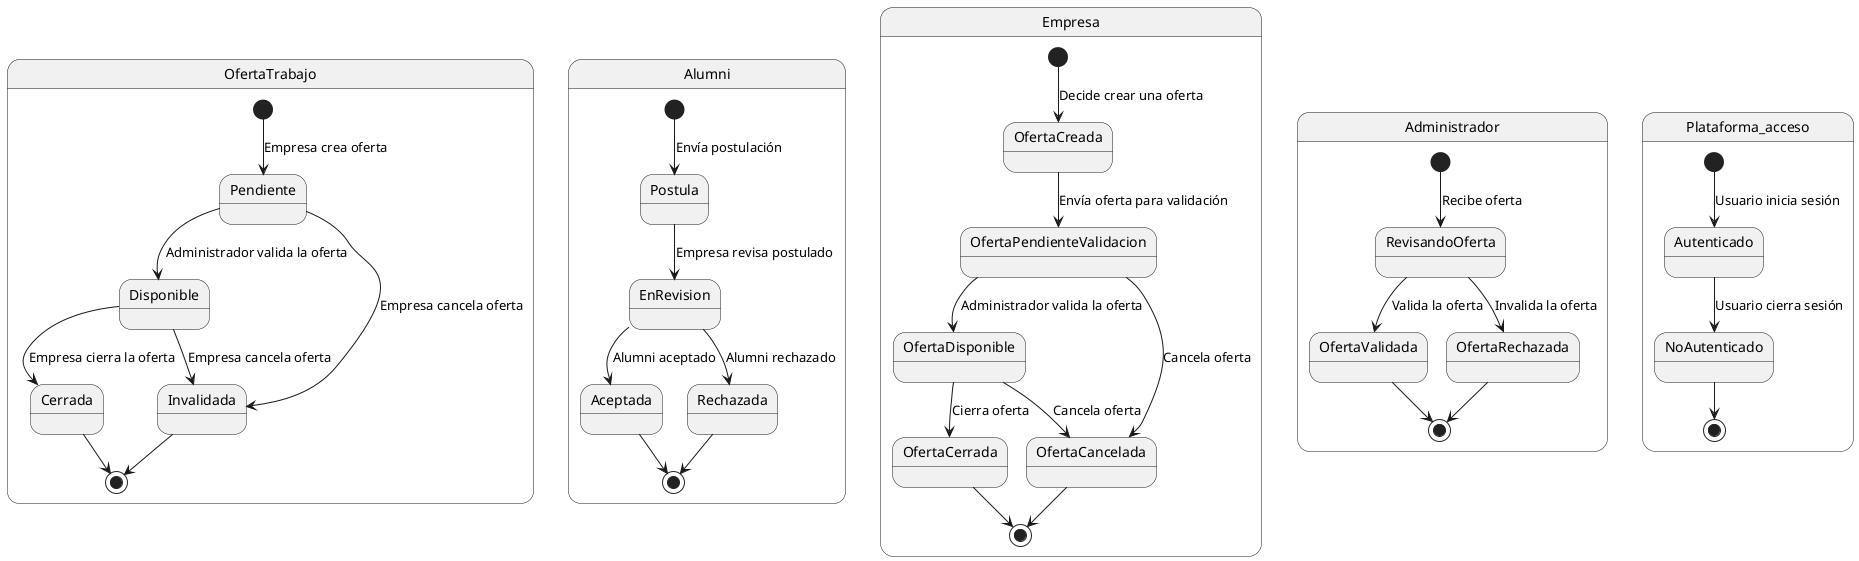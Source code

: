 @startuml
state OfertaTrabajo {
    [*] --> Pendiente : Empresa crea oferta
    Pendiente --> Disponible : Administrador valida la oferta
    Pendiente --> Invalidada : Empresa cancela oferta
    Disponible --> Cerrada : Empresa cierra la oferta
    Disponible --> Invalidada : Empresa cancela oferta
    Cerrada --> [*]
    Invalidada --> [*]
}

state Alumni {
    [*] --> Postula : Envía postulación
    Postula --> EnRevision : Empresa revisa postulado
    EnRevision --> Aceptada : Alumni aceptado
    EnRevision --> Rechazada : Alumni rechazado
    Aceptada --> [*]
    Rechazada --> [*]
}

state Empresa {
    [*] --> OfertaCreada : Decide crear una oferta
    OfertaCreada --> OfertaPendienteValidacion : Envía oferta para validación
    OfertaPendienteValidacion --> OfertaDisponible : Administrador valida la oferta
    OfertaPendienteValidacion --> OfertaCancelada : Cancela oferta
    OfertaDisponible --> OfertaCerrada : Cierra oferta
    OfertaDisponible --> OfertaCancelada : Cancela oferta
    OfertaCerrada --> [*]
    OfertaCancelada --> [*]
}

state Administrador {
    [*] --> RevisandoOferta : Recibe oferta
    RevisandoOferta --> OfertaValidada : Valida la oferta
    RevisandoOferta --> OfertaRechazada : Invalida la oferta
    OfertaValidada --> [*]
    OfertaRechazada --> [*]
}

state Plataforma_acceso {
    [*] --> Autenticado : Usuario inicia sesión
    Autenticado --> NoAutenticado : Usuario cierra sesión
    NoAutenticado --> [*]

}
@enduml
